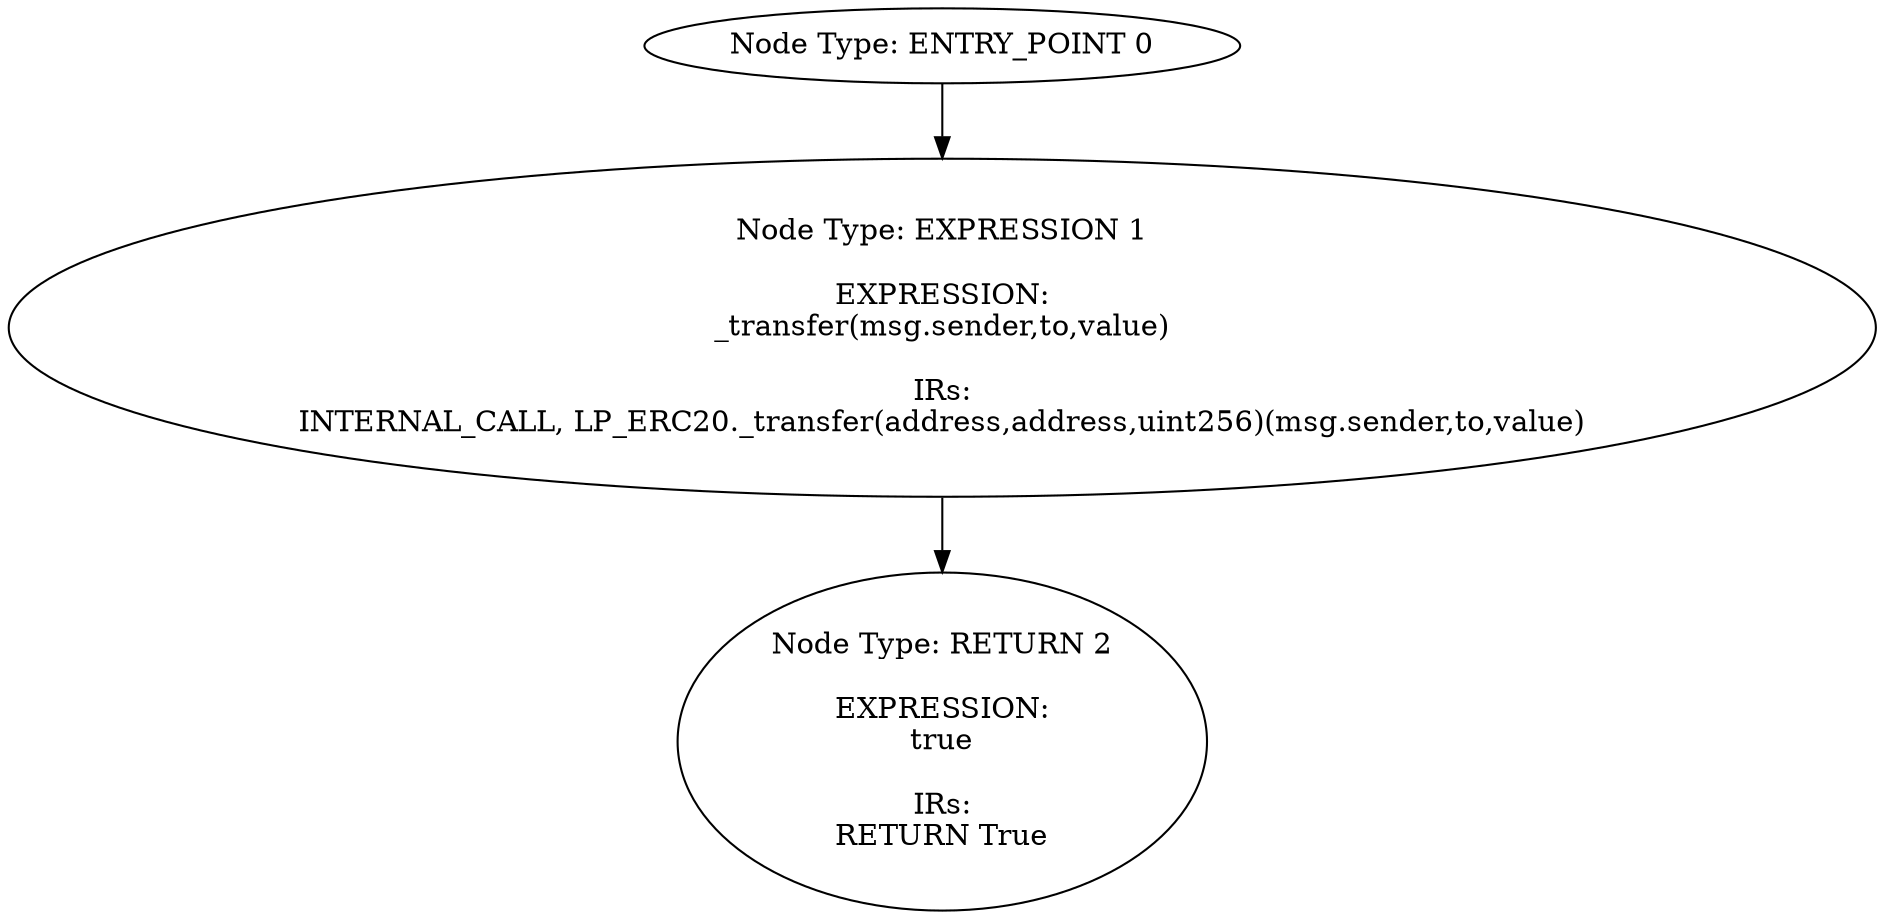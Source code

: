 digraph{
0[label="Node Type: ENTRY_POINT 0
"];
0->1;
1[label="Node Type: EXPRESSION 1

EXPRESSION:
_transfer(msg.sender,to,value)

IRs:
INTERNAL_CALL, LP_ERC20._transfer(address,address,uint256)(msg.sender,to,value)"];
1->2;
2[label="Node Type: RETURN 2

EXPRESSION:
true

IRs:
RETURN True"];
}
